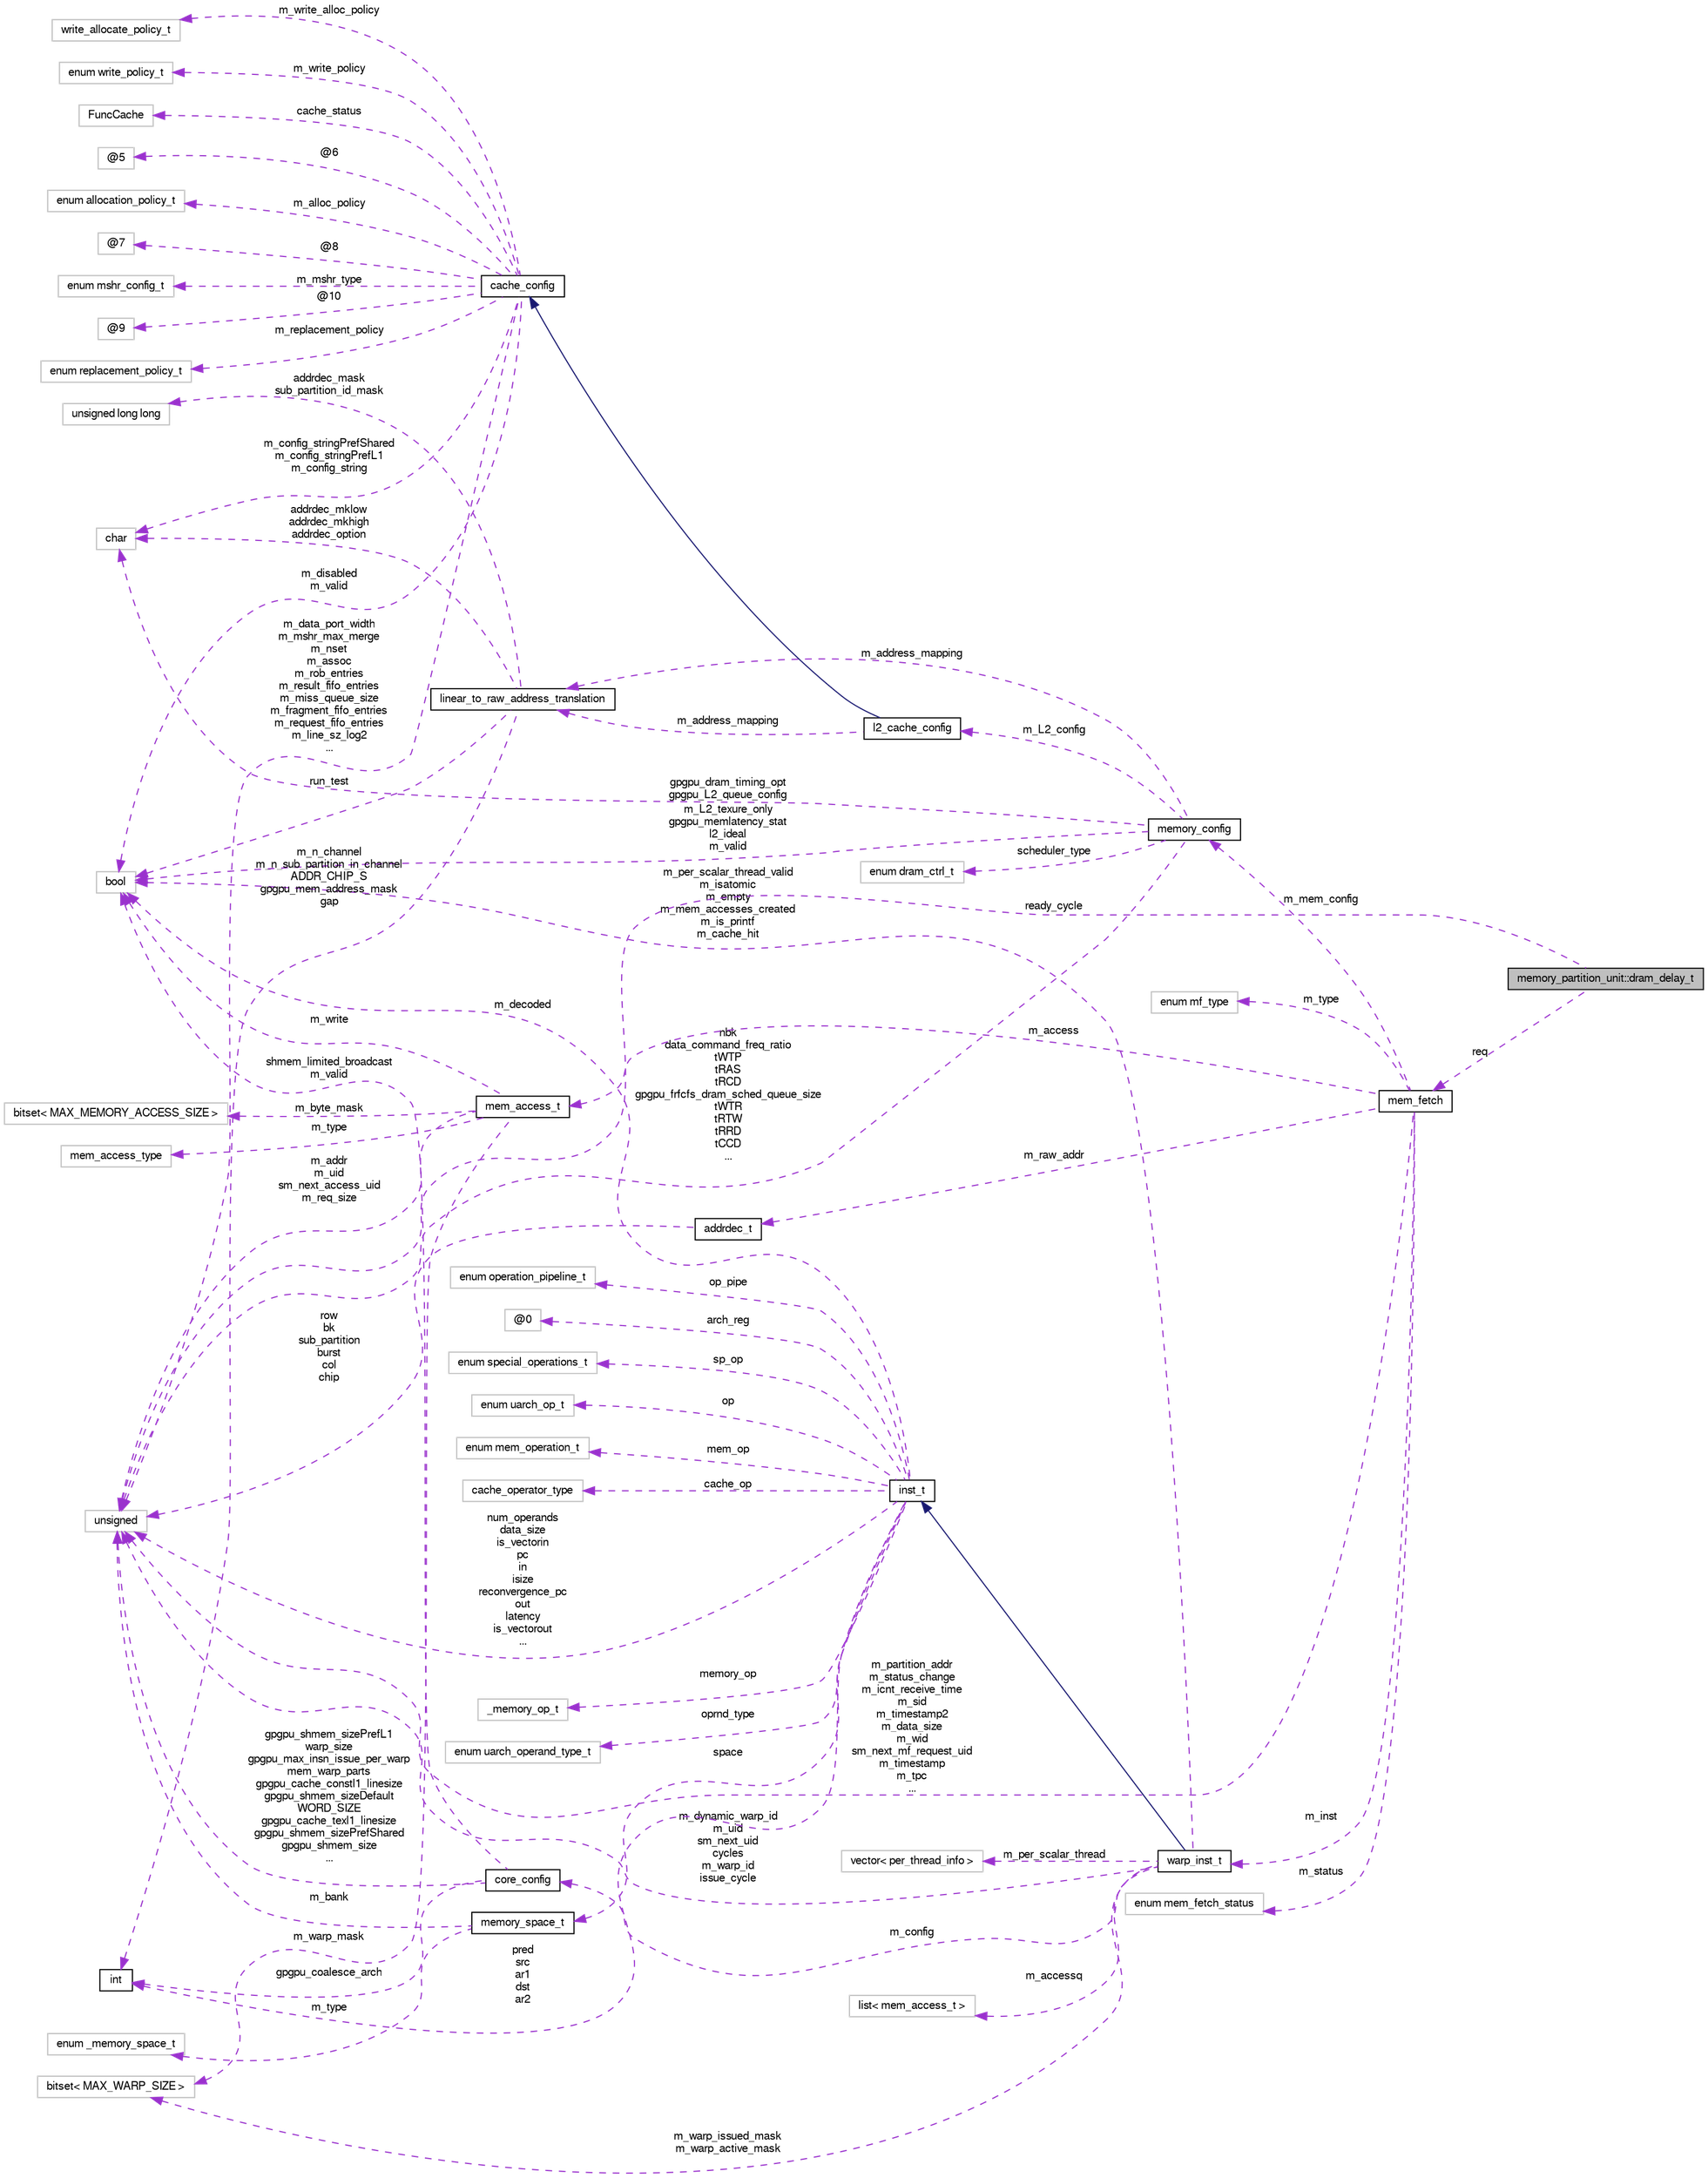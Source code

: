 digraph G
{
  bgcolor="transparent";
  edge [fontname="FreeSans",fontsize="10",labelfontname="FreeSans",labelfontsize="10"];
  node [fontname="FreeSans",fontsize="10",shape=record];
  rankdir=LR;
  Node1 [label="memory_partition_unit::dram_delay_t",height=0.2,width=0.4,color="black", fillcolor="grey75", style="filled" fontcolor="black"];
  Node2 -> Node1 [dir=back,color="darkorchid3",fontsize="10",style="dashed",label="req",fontname="FreeSans"];
  Node2 [label="mem_fetch",height=0.2,width=0.4,color="black",URL="$classmem__fetch.html"];
  Node3 -> Node2 [dir=back,color="darkorchid3",fontsize="10",style="dashed",label="m_type",fontname="FreeSans"];
  Node3 [label="enum mf_type",height=0.2,width=0.4,color="grey75"];
  Node4 -> Node2 [dir=back,color="darkorchid3",fontsize="10",style="dashed",label="m_mem_config",fontname="FreeSans"];
  Node4 [label="memory_config",height=0.2,width=0.4,color="black",URL="$structmemory__config.html"];
  Node5 -> Node4 [dir=back,color="darkorchid3",fontsize="10",style="dashed",label="scheduler_type",fontname="FreeSans"];
  Node5 [label="enum dram_ctrl_t",height=0.2,width=0.4,color="grey75"];
  Node6 -> Node4 [dir=back,color="darkorchid3",fontsize="10",style="dashed",label="gpgpu_dram_timing_opt\ngpgpu_L2_queue_config",fontname="FreeSans"];
  Node6 [label="char",height=0.2,width=0.4,color="grey75"];
  Node7 -> Node4 [dir=back,color="darkorchid3",fontsize="10",style="dashed",label="m_L2_texure_only\ngpgpu_memlatency_stat\nl2_ideal\nm_valid",fontname="FreeSans"];
  Node7 [label="bool",height=0.2,width=0.4,color="grey75"];
  Node8 -> Node4 [dir=back,color="darkorchid3",fontsize="10",style="dashed",label="nbk\ndata_command_freq_ratio\ntWTP\ntRAS\ntRCD\ngpgpu_frfcfs_dram_sched_queue_size\ntWTR\ntRTW\ntRRD\ntCCD\n...",fontname="FreeSans"];
  Node8 [label="unsigned",height=0.2,width=0.4,color="grey75"];
  Node9 -> Node4 [dir=back,color="darkorchid3",fontsize="10",style="dashed",label="m_address_mapping",fontname="FreeSans"];
  Node9 [label="linear_to_raw_address_translation",height=0.2,width=0.4,color="black",URL="$classlinear__to__raw__address__translation.html"];
  Node10 -> Node9 [dir=back,color="darkorchid3",fontsize="10",style="dashed",label="addrdec_mask\nsub_partition_id_mask",fontname="FreeSans"];
  Node10 [label="unsigned long long",height=0.2,width=0.4,color="grey75"];
  Node6 -> Node9 [dir=back,color="darkorchid3",fontsize="10",style="dashed",label="addrdec_mklow\naddrdec_mkhigh\naddrdec_option",fontname="FreeSans"];
  Node11 -> Node9 [dir=back,color="darkorchid3",fontsize="10",style="dashed",label="m_n_channel\nm_n_sub_partition_in_channel\nADDR_CHIP_S\ngpgpu_mem_address_mask\ngap",fontname="FreeSans"];
  Node11 [label="int",height=0.2,width=0.4,color="black",URL="$classint.html"];
  Node7 -> Node9 [dir=back,color="darkorchid3",fontsize="10",style="dashed",label="run_test",fontname="FreeSans"];
  Node12 -> Node4 [dir=back,color="darkorchid3",fontsize="10",style="dashed",label="m_L2_config",fontname="FreeSans"];
  Node12 [label="l2_cache_config",height=0.2,width=0.4,color="black",URL="$classl2__cache__config.html"];
  Node13 -> Node12 [dir=back,color="midnightblue",fontsize="10",style="solid",fontname="FreeSans"];
  Node13 [label="cache_config",height=0.2,width=0.4,color="black",URL="$classcache__config.html"];
  Node6 -> Node13 [dir=back,color="darkorchid3",fontsize="10",style="dashed",label="m_config_stringPrefShared\nm_config_stringPrefL1\nm_config_string",fontname="FreeSans"];
  Node14 -> Node13 [dir=back,color="darkorchid3",fontsize="10",style="dashed",label="m_write_alloc_policy",fontname="FreeSans"];
  Node14 [label="write_allocate_policy_t",height=0.2,width=0.4,color="grey75"];
  Node15 -> Node13 [dir=back,color="darkorchid3",fontsize="10",style="dashed",label="m_write_policy",fontname="FreeSans"];
  Node15 [label="enum write_policy_t",height=0.2,width=0.4,color="grey75"];
  Node7 -> Node13 [dir=back,color="darkorchid3",fontsize="10",style="dashed",label="m_disabled\nm_valid",fontname="FreeSans"];
  Node16 -> Node13 [dir=back,color="darkorchid3",fontsize="10",style="dashed",label="cache_status",fontname="FreeSans"];
  Node16 [label="FuncCache",height=0.2,width=0.4,color="grey75"];
  Node17 -> Node13 [dir=back,color="darkorchid3",fontsize="10",style="dashed",label="@6",fontname="FreeSans"];
  Node17 [label="@5",height=0.2,width=0.4,color="grey75"];
  Node18 -> Node13 [dir=back,color="darkorchid3",fontsize="10",style="dashed",label="m_alloc_policy",fontname="FreeSans"];
  Node18 [label="enum allocation_policy_t",height=0.2,width=0.4,color="grey75"];
  Node19 -> Node13 [dir=back,color="darkorchid3",fontsize="10",style="dashed",label="@8",fontname="FreeSans"];
  Node19 [label="@7",height=0.2,width=0.4,color="grey75"];
  Node20 -> Node13 [dir=back,color="darkorchid3",fontsize="10",style="dashed",label="m_mshr_type",fontname="FreeSans"];
  Node20 [label="enum mshr_config_t",height=0.2,width=0.4,color="grey75"];
  Node8 -> Node13 [dir=back,color="darkorchid3",fontsize="10",style="dashed",label="m_data_port_width\nm_mshr_max_merge\nm_nset\nm_assoc\nm_rob_entries\nm_result_fifo_entries\nm_miss_queue_size\nm_fragment_fifo_entries\nm_request_fifo_entries\nm_line_sz_log2\n...",fontname="FreeSans"];
  Node21 -> Node13 [dir=back,color="darkorchid3",fontsize="10",style="dashed",label="@10",fontname="FreeSans"];
  Node21 [label="@9",height=0.2,width=0.4,color="grey75"];
  Node22 -> Node13 [dir=back,color="darkorchid3",fontsize="10",style="dashed",label="m_replacement_policy",fontname="FreeSans"];
  Node22 [label="enum replacement_policy_t",height=0.2,width=0.4,color="grey75"];
  Node9 -> Node12 [dir=back,color="darkorchid3",fontsize="10",style="dashed",label="m_address_mapping",fontname="FreeSans"];
  Node23 -> Node2 [dir=back,color="darkorchid3",fontsize="10",style="dashed",label="m_inst",fontname="FreeSans"];
  Node23 [label="warp_inst_t",height=0.2,width=0.4,color="black",URL="$classwarp__inst__t.html"];
  Node24 -> Node23 [dir=back,color="midnightblue",fontsize="10",style="solid",fontname="FreeSans"];
  Node24 [label="inst_t",height=0.2,width=0.4,color="black",URL="$classinst__t.html"];
  Node25 -> Node24 [dir=back,color="darkorchid3",fontsize="10",style="dashed",label="arch_reg",fontname="FreeSans"];
  Node25 [label="@0",height=0.2,width=0.4,color="grey75"];
  Node26 -> Node24 [dir=back,color="darkorchid3",fontsize="10",style="dashed",label="sp_op",fontname="FreeSans"];
  Node26 [label="enum special_operations_t",height=0.2,width=0.4,color="grey75"];
  Node27 -> Node24 [dir=back,color="darkorchid3",fontsize="10",style="dashed",label="op",fontname="FreeSans"];
  Node27 [label="enum uarch_op_t",height=0.2,width=0.4,color="grey75"];
  Node28 -> Node24 [dir=back,color="darkorchid3",fontsize="10",style="dashed",label="mem_op",fontname="FreeSans"];
  Node28 [label="enum mem_operation_t",height=0.2,width=0.4,color="grey75"];
  Node29 -> Node24 [dir=back,color="darkorchid3",fontsize="10",style="dashed",label="cache_op",fontname="FreeSans"];
  Node29 [label="cache_operator_type",height=0.2,width=0.4,color="grey75"];
  Node30 -> Node24 [dir=back,color="darkorchid3",fontsize="10",style="dashed",label="space",fontname="FreeSans"];
  Node30 [label="memory_space_t",height=0.2,width=0.4,color="black",URL="$classmemory__space__t.html"];
  Node31 -> Node30 [dir=back,color="darkorchid3",fontsize="10",style="dashed",label="m_type",fontname="FreeSans"];
  Node31 [label="enum _memory_space_t",height=0.2,width=0.4,color="grey75"];
  Node8 -> Node30 [dir=back,color="darkorchid3",fontsize="10",style="dashed",label="m_bank",fontname="FreeSans"];
  Node11 -> Node24 [dir=back,color="darkorchid3",fontsize="10",style="dashed",label="pred\nsrc\nar1\ndst\nar2",fontname="FreeSans"];
  Node32 -> Node24 [dir=back,color="darkorchid3",fontsize="10",style="dashed",label="memory_op",fontname="FreeSans"];
  Node32 [label="_memory_op_t",height=0.2,width=0.4,color="grey75"];
  Node7 -> Node24 [dir=back,color="darkorchid3",fontsize="10",style="dashed",label="m_decoded",fontname="FreeSans"];
  Node33 -> Node24 [dir=back,color="darkorchid3",fontsize="10",style="dashed",label="oprnd_type",fontname="FreeSans"];
  Node33 [label="enum uarch_operand_type_t",height=0.2,width=0.4,color="grey75"];
  Node8 -> Node24 [dir=back,color="darkorchid3",fontsize="10",style="dashed",label="num_operands\ndata_size\nis_vectorin\npc\nin\nisize\nreconvergence_pc\nout\nlatency\nis_vectorout\n...",fontname="FreeSans"];
  Node34 -> Node24 [dir=back,color="darkorchid3",fontsize="10",style="dashed",label="op_pipe",fontname="FreeSans"];
  Node34 [label="enum operation_pipeline_t",height=0.2,width=0.4,color="grey75"];
  Node35 -> Node23 [dir=back,color="darkorchid3",fontsize="10",style="dashed",label="m_warp_issued_mask\nm_warp_active_mask",fontname="FreeSans"];
  Node35 [label="bitset\< MAX_WARP_SIZE \>",height=0.2,width=0.4,color="grey75"];
  Node36 -> Node23 [dir=back,color="darkorchid3",fontsize="10",style="dashed",label="m_accessq",fontname="FreeSans"];
  Node36 [label="list\< mem_access_t \>",height=0.2,width=0.4,color="grey75"];
  Node37 -> Node23 [dir=back,color="darkorchid3",fontsize="10",style="dashed",label="m_config",fontname="FreeSans"];
  Node37 [label="core_config",height=0.2,width=0.4,color="black",URL="$structcore__config.html"];
  Node11 -> Node37 [dir=back,color="darkorchid3",fontsize="10",style="dashed",label="gpgpu_coalesce_arch",fontname="FreeSans"];
  Node7 -> Node37 [dir=back,color="darkorchid3",fontsize="10",style="dashed",label="shmem_limited_broadcast\nm_valid",fontname="FreeSans"];
  Node8 -> Node37 [dir=back,color="darkorchid3",fontsize="10",style="dashed",label="gpgpu_shmem_sizePrefL1\nwarp_size\ngpgpu_max_insn_issue_per_warp\nmem_warp_parts\ngpgpu_cache_constl1_linesize\ngpgpu_shmem_sizeDefault\nWORD_SIZE\ngpgpu_cache_texl1_linesize\ngpgpu_shmem_sizePrefShared\ngpgpu_shmem_size\n...",fontname="FreeSans"];
  Node7 -> Node23 [dir=back,color="darkorchid3",fontsize="10",style="dashed",label="m_per_scalar_thread_valid\nm_isatomic\nm_empty\nm_mem_accesses_created\nm_is_printf\nm_cache_hit",fontname="FreeSans"];
  Node38 -> Node23 [dir=back,color="darkorchid3",fontsize="10",style="dashed",label="m_per_scalar_thread",fontname="FreeSans"];
  Node38 [label="vector\< per_thread_info \>",height=0.2,width=0.4,color="grey75"];
  Node8 -> Node23 [dir=back,color="darkorchid3",fontsize="10",style="dashed",label="m_dynamic_warp_id\nm_uid\nsm_next_uid\ncycles\nm_warp_id\nissue_cycle",fontname="FreeSans"];
  Node39 -> Node2 [dir=back,color="darkorchid3",fontsize="10",style="dashed",label="m_raw_addr",fontname="FreeSans"];
  Node39 [label="addrdec_t",height=0.2,width=0.4,color="black",URL="$structaddrdec__t.html"];
  Node8 -> Node39 [dir=back,color="darkorchid3",fontsize="10",style="dashed",label="row\nbk\nsub_partition\nburst\ncol\nchip",fontname="FreeSans"];
  Node40 -> Node2 [dir=back,color="darkorchid3",fontsize="10",style="dashed",label="m_access",fontname="FreeSans"];
  Node40 [label="mem_access_t",height=0.2,width=0.4,color="black",URL="$classmem__access__t.html"];
  Node41 -> Node40 [dir=back,color="darkorchid3",fontsize="10",style="dashed",label="m_byte_mask",fontname="FreeSans"];
  Node41 [label="bitset\< MAX_MEMORY_ACCESS_SIZE \>",height=0.2,width=0.4,color="grey75"];
  Node35 -> Node40 [dir=back,color="darkorchid3",fontsize="10",style="dashed",label="m_warp_mask",fontname="FreeSans"];
  Node7 -> Node40 [dir=back,color="darkorchid3",fontsize="10",style="dashed",label="m_write",fontname="FreeSans"];
  Node8 -> Node40 [dir=back,color="darkorchid3",fontsize="10",style="dashed",label="m_addr\nm_uid\nsm_next_access_uid\nm_req_size",fontname="FreeSans"];
  Node42 -> Node40 [dir=back,color="darkorchid3",fontsize="10",style="dashed",label="m_type",fontname="FreeSans"];
  Node42 [label="mem_access_type",height=0.2,width=0.4,color="grey75"];
  Node43 -> Node2 [dir=back,color="darkorchid3",fontsize="10",style="dashed",label="m_status",fontname="FreeSans"];
  Node43 [label="enum mem_fetch_status",height=0.2,width=0.4,color="grey75"];
  Node8 -> Node2 [dir=back,color="darkorchid3",fontsize="10",style="dashed",label="m_partition_addr\nm_status_change\nm_icnt_receive_time\nm_sid\nm_timestamp2\nm_data_size\nm_wid\nsm_next_mf_request_uid\nm_timestamp\nm_tpc\n...",fontname="FreeSans"];
  Node8 -> Node1 [dir=back,color="darkorchid3",fontsize="10",style="dashed",label="ready_cycle",fontname="FreeSans"];
}
